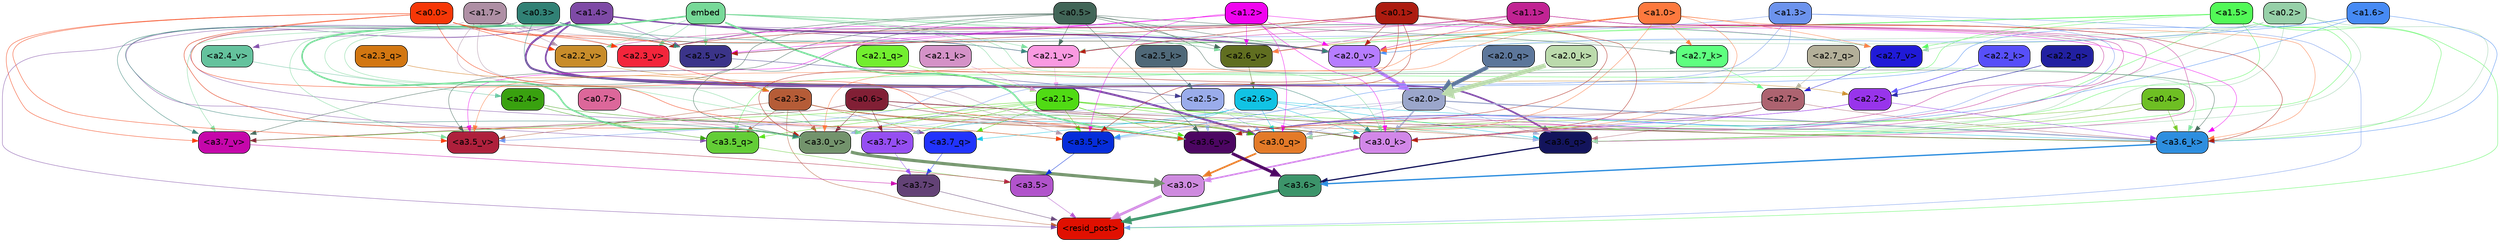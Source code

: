 strict digraph "" {
	graph [bgcolor=transparent,
		layout=dot,
		overlap=false,
		splines=true
	];
	"<a3.7>"	[color=black,
		fillcolor="#634276",
		fontname=Helvetica,
		shape=box,
		style="filled, rounded"];
	"<resid_post>"	[color=black,
		fillcolor="#e01001",
		fontname=Helvetica,
		shape=box,
		style="filled, rounded"];
	"<a3.7>" -> "<resid_post>"	[color="#634276",
		penwidth=0.6239100098609924];
	"<a3.6>"	[color=black,
		fillcolor="#3c946a",
		fontname=Helvetica,
		shape=box,
		style="filled, rounded"];
	"<a3.6>" -> "<resid_post>"	[color="#3c946a",
		penwidth=4.569062113761902];
	"<a3.5>"	[color=black,
		fillcolor="#b153cb",
		fontname=Helvetica,
		shape=box,
		style="filled, rounded"];
	"<a3.5>" -> "<resid_post>"	[color="#b153cb",
		penwidth=0.6];
	"<a3.0>"	[color=black,
		fillcolor="#ce8adf",
		fontname=Helvetica,
		shape=box,
		style="filled, rounded"];
	"<a3.0>" -> "<resid_post>"	[color="#ce8adf",
		penwidth=4.283544182777405];
	"<a2.3>"	[color=black,
		fillcolor="#b55c37",
		fontname=Helvetica,
		shape=box,
		style="filled, rounded"];
	"<a2.3>" -> "<resid_post>"	[color="#b55c37",
		penwidth=0.6];
	"<a3.7_q>"	[color=black,
		fillcolor="#2133fc",
		fontname=Helvetica,
		shape=box,
		style="filled, rounded"];
	"<a2.3>" -> "<a3.7_q>"	[color="#b55c37",
		penwidth=0.6];
	"<a3.6_q>"	[color=black,
		fillcolor="#13145c",
		fontname=Helvetica,
		shape=box,
		style="filled, rounded"];
	"<a2.3>" -> "<a3.6_q>"	[color="#b55c37",
		penwidth=0.6];
	"<a3.5_q>"	[color=black,
		fillcolor="#63cd36",
		fontname=Helvetica,
		shape=box,
		style="filled, rounded"];
	"<a2.3>" -> "<a3.5_q>"	[color="#b55c37",
		penwidth=0.6];
	"<a3.0_q>"	[color=black,
		fillcolor="#e37a28",
		fontname=Helvetica,
		shape=box,
		style="filled, rounded"];
	"<a2.3>" -> "<a3.0_q>"	[color="#b55c37",
		penwidth=0.6];
	"<a3.0_k>"	[color=black,
		fillcolor="#d287e8",
		fontname=Helvetica,
		shape=box,
		style="filled, rounded"];
	"<a2.3>" -> "<a3.0_k>"	[color="#b55c37",
		penwidth=0.6];
	"<a3.6_v>"	[color=black,
		fillcolor="#4c0662",
		fontname=Helvetica,
		shape=box,
		style="filled, rounded"];
	"<a2.3>" -> "<a3.6_v>"	[color="#b55c37",
		penwidth=0.6];
	"<a3.5_v>"	[color=black,
		fillcolor="#ae203c",
		fontname=Helvetica,
		shape=box,
		style="filled, rounded"];
	"<a2.3>" -> "<a3.5_v>"	[color="#b55c37",
		penwidth=0.6];
	"<a3.0_v>"	[color=black,
		fillcolor="#73936c",
		fontname=Helvetica,
		shape=box,
		style="filled, rounded"];
	"<a2.3>" -> "<a3.0_v>"	[color="#b55c37",
		penwidth=0.6];
	"<a1.5>"	[color=black,
		fillcolor="#52f957",
		fontname=Helvetica,
		shape=box,
		style="filled, rounded"];
	"<a1.5>" -> "<resid_post>"	[color="#52f957",
		penwidth=0.6];
	"<a1.5>" -> "<a3.6_q>"	[color="#52f957",
		penwidth=0.6];
	"<a1.5>" -> "<a3.5_q>"	[color="#52f957",
		penwidth=0.6];
	"<a1.5>" -> "<a3.0_q>"	[color="#52f957",
		penwidth=0.6];
	"<a3.6_k>"	[color=black,
		fillcolor="#2d8edf",
		fontname=Helvetica,
		shape=box,
		style="filled, rounded"];
	"<a1.5>" -> "<a3.6_k>"	[color="#52f957",
		penwidth=0.6];
	"<a1.5>" -> "<a3.0_k>"	[color="#52f957",
		penwidth=0.6];
	"<a2.7_v>"	[color=black,
		fillcolor="#201ad8",
		fontname=Helvetica,
		shape=box,
		style="filled, rounded"];
	"<a1.5>" -> "<a2.7_v>"	[color="#52f957",
		penwidth=0.6];
	"<a2.6_v>"	[color=black,
		fillcolor="#606e20",
		fontname=Helvetica,
		shape=box,
		style="filled, rounded"];
	"<a1.5>" -> "<a2.6_v>"	[color="#52f957",
		penwidth=0.6];
	"<a2.1_v>"	[color=black,
		fillcolor="#f99ae1",
		fontname=Helvetica,
		shape=box,
		style="filled, rounded"];
	"<a1.5>" -> "<a2.1_v>"	[color="#52f957",
		penwidth=0.6];
	"<a1.4>"	[color=black,
		fillcolor="#7e4aa6",
		fontname=Helvetica,
		shape=box,
		style="filled, rounded"];
	"<a1.4>" -> "<resid_post>"	[color="#7e4aa6",
		penwidth=0.6];
	"<a1.4>" -> "<a3.7_q>"	[color="#7e4aa6",
		penwidth=0.6];
	"<a1.4>" -> "<a3.6_q>"	[color="#7e4aa6",
		penwidth=2.7536282539367676];
	"<a1.4>" -> "<a3.5_q>"	[color="#7e4aa6",
		penwidth=0.6];
	"<a1.4>" -> "<a3.0_q>"	[color="#7e4aa6",
		penwidth=3.3369133472442627];
	"<a1.4>" -> "<a2.7_v>"	[color="#7e4aa6",
		penwidth=0.6];
	"<a1.4>" -> "<a2.6_v>"	[color="#7e4aa6",
		penwidth=0.6];
	"<a2.5_v>"	[color=black,
		fillcolor="#3b3489",
		fontname=Helvetica,
		shape=box,
		style="filled, rounded"];
	"<a1.4>" -> "<a2.5_v>"	[color="#7e4aa6",
		penwidth=0.6];
	"<a2.4_v>"	[color=black,
		fillcolor="#64c29d",
		fontname=Helvetica,
		shape=box,
		style="filled, rounded"];
	"<a1.4>" -> "<a2.4_v>"	[color="#7e4aa6",
		penwidth=0.6];
	"<a1.4>" -> "<a2.1_v>"	[color="#7e4aa6",
		penwidth=0.6];
	"<a2.0_v>"	[color=black,
		fillcolor="#b67dff",
		fontname=Helvetica,
		shape=box,
		style="filled, rounded"];
	"<a1.4>" -> "<a2.0_v>"	[color="#7e4aa6",
		penwidth=2.2818827629089355];
	"<a1.3>"	[color=black,
		fillcolor="#6c93ed",
		fontname=Helvetica,
		shape=box,
		style="filled, rounded"];
	"<a1.3>" -> "<resid_post>"	[color="#6c93ed",
		penwidth=0.6];
	"<a1.3>" -> "<a3.6_v>"	[color="#6c93ed",
		penwidth=0.6];
	"<a1.3>" -> "<a3.5_v>"	[color="#6c93ed",
		penwidth=0.6];
	"<a1.3>" -> "<a3.0_v>"	[color="#6c93ed",
		penwidth=0.6];
	"<a1.3>" -> "<a2.5_v>"	[color="#6c93ed",
		penwidth=0.6];
	"<a3.7_q>" -> "<a3.7>"	[color="#2133fc",
		penwidth=0.6];
	"<a3.6_q>" -> "<a3.6>"	[color="#13145c",
		penwidth=2.0344843566417694];
	"<a3.5_q>" -> "<a3.5>"	[color="#63cd36",
		penwidth=0.6];
	"<a3.0_q>" -> "<a3.0>"	[color="#e37a28",
		penwidth=2.863015294075012];
	"<a3.7_k>"	[color=black,
		fillcolor="#954ef1",
		fontname=Helvetica,
		shape=box,
		style="filled, rounded"];
	"<a3.7_k>" -> "<a3.7>"	[color="#954ef1",
		penwidth=0.6];
	"<a3.6_k>" -> "<a3.6>"	[color="#2d8edf",
		penwidth=2.1770318150520325];
	"<a3.5_k>"	[color=black,
		fillcolor="#062dda",
		fontname=Helvetica,
		shape=box,
		style="filled, rounded"];
	"<a3.5_k>" -> "<a3.5>"	[color="#062dda",
		penwidth=0.6];
	"<a3.0_k>" -> "<a3.0>"	[color="#d287e8",
		penwidth=2.6323853135108948];
	"<a3.7_v>"	[color=black,
		fillcolor="#c507aa",
		fontname=Helvetica,
		shape=box,
		style="filled, rounded"];
	"<a3.7_v>" -> "<a3.7>"	[color="#c507aa",
		penwidth=0.6];
	"<a3.6_v>" -> "<a3.6>"	[color="#4c0662",
		penwidth=4.972373723983765];
	"<a3.5_v>" -> "<a3.5>"	[color="#ae203c",
		penwidth=0.6];
	"<a3.0_v>" -> "<a3.0>"	[color="#73936c",
		penwidth=5.1638524532318115];
	"<a2.6>"	[color=black,
		fillcolor="#11c3e4",
		fontname=Helvetica,
		shape=box,
		style="filled, rounded"];
	"<a2.6>" -> "<a3.7_q>"	[color="#11c3e4",
		penwidth=0.6];
	"<a2.6>" -> "<a3.6_q>"	[color="#11c3e4",
		penwidth=0.6];
	"<a2.6>" -> "<a3.0_q>"	[color="#11c3e4",
		penwidth=0.6];
	"<a2.6>" -> "<a3.7_k>"	[color="#11c3e4",
		penwidth=0.6];
	"<a2.6>" -> "<a3.6_k>"	[color="#11c3e4",
		penwidth=0.6];
	"<a2.6>" -> "<a3.5_k>"	[color="#11c3e4",
		penwidth=0.6];
	"<a2.6>" -> "<a3.0_k>"	[color="#11c3e4",
		penwidth=0.6];
	"<a2.1>"	[color=black,
		fillcolor="#50db14",
		fontname=Helvetica,
		shape=box,
		style="filled, rounded"];
	"<a2.1>" -> "<a3.7_q>"	[color="#50db14",
		penwidth=0.6];
	"<a2.1>" -> "<a3.6_q>"	[color="#50db14",
		penwidth=0.6];
	"<a2.1>" -> "<a3.5_q>"	[color="#50db14",
		penwidth=0.6];
	"<a2.1>" -> "<a3.0_q>"	[color="#50db14",
		penwidth=0.6];
	"<a2.1>" -> "<a3.7_k>"	[color="#50db14",
		penwidth=0.6];
	"<a2.1>" -> "<a3.6_k>"	[color="#50db14",
		penwidth=0.6];
	"<a2.1>" -> "<a3.5_k>"	[color="#50db14",
		penwidth=0.6];
	"<a2.1>" -> "<a3.0_k>"	[color="#50db14",
		penwidth=0.6];
	"<a2.1>" -> "<a3.7_v>"	[color="#50db14",
		penwidth=0.6];
	"<a2.1>" -> "<a3.6_v>"	[color="#50db14",
		penwidth=0.6];
	"<a2.1>" -> "<a3.0_v>"	[color="#50db14",
		penwidth=0.6];
	"<a2.7>"	[color=black,
		fillcolor="#ad6370",
		fontname=Helvetica,
		shape=box,
		style="filled, rounded"];
	"<a2.7>" -> "<a3.6_q>"	[color="#ad6370",
		penwidth=0.6];
	"<a2.7>" -> "<a3.0_q>"	[color="#ad6370",
		penwidth=0.6];
	"<a2.7>" -> "<a3.6_k>"	[color="#ad6370",
		penwidth=0.6];
	"<a2.7>" -> "<a3.0_k>"	[color="#ad6370",
		penwidth=0.6];
	"<a2.7>" -> "<a3.6_v>"	[color="#ad6370",
		penwidth=0.6];
	"<a2.5>"	[color=black,
		fillcolor="#9aaceb",
		fontname=Helvetica,
		shape=box,
		style="filled, rounded"];
	"<a2.5>" -> "<a3.6_q>"	[color="#9aaceb",
		penwidth=0.6];
	"<a2.5>" -> "<a3.0_q>"	[color="#9aaceb",
		penwidth=0.6];
	"<a2.5>" -> "<a3.0_k>"	[color="#9aaceb",
		penwidth=0.6];
	"<a2.5>" -> "<a3.6_v>"	[color="#9aaceb",
		penwidth=0.6];
	"<a2.5>" -> "<a3.0_v>"	[color="#9aaceb",
		penwidth=0.6];
	"<a2.0>"	[color=black,
		fillcolor="#9ba6cb",
		fontname=Helvetica,
		shape=box,
		style="filled, rounded"];
	"<a2.0>" -> "<a3.6_q>"	[color="#9ba6cb",
		penwidth=0.6];
	"<a2.0>" -> "<a3.0_q>"	[color="#9ba6cb",
		penwidth=0.6];
	"<a2.0>" -> "<a3.7_k>"	[color="#9ba6cb",
		penwidth=0.6];
	"<a2.0>" -> "<a3.6_k>"	[color="#9ba6cb",
		penwidth=1.7047871947288513];
	"<a2.0>" -> "<a3.5_k>"	[color="#9ba6cb",
		penwidth=0.6];
	"<a2.0>" -> "<a3.0_k>"	[color="#9ba6cb",
		penwidth=2.239806979894638];
	"<a1.1>"	[color=black,
		fillcolor="#c12393",
		fontname=Helvetica,
		shape=box,
		style="filled, rounded"];
	"<a1.1>" -> "<a3.6_q>"	[color="#c12393",
		penwidth=0.6];
	"<a1.1>" -> "<a3.0_q>"	[color="#c12393",
		penwidth=0.6];
	"<a1.1>" -> "<a3.0_k>"	[color="#c12393",
		penwidth=0.6];
	"<a1.1>" -> "<a3.6_v>"	[color="#c12393",
		penwidth=0.6];
	"<a1.1>" -> "<a2.6_v>"	[color="#c12393",
		penwidth=0.6];
	"<a2.2_v>"	[color=black,
		fillcolor="#c88c2a",
		fontname=Helvetica,
		shape=box,
		style="filled, rounded"];
	"<a1.1>" -> "<a2.2_v>"	[color="#c12393",
		penwidth=0.6];
	"<a1.1>" -> "<a2.1_v>"	[color="#c12393",
		penwidth=0.6];
	"<a1.1>" -> "<a2.0_v>"	[color="#c12393",
		penwidth=0.6];
	"<a0.4>"	[color=black,
		fillcolor="#6ebf23",
		fontname=Helvetica,
		shape=box,
		style="filled, rounded"];
	"<a0.4>" -> "<a3.6_q>"	[color="#6ebf23",
		penwidth=0.6];
	"<a0.4>" -> "<a3.0_q>"	[color="#6ebf23",
		penwidth=0.6];
	"<a0.4>" -> "<a3.6_k>"	[color="#6ebf23",
		penwidth=0.6];
	"<a0.2>"	[color=black,
		fillcolor="#96d0a8",
		fontname=Helvetica,
		shape=box,
		style="filled, rounded"];
	"<a0.2>" -> "<a3.6_q>"	[color="#96d0a8",
		penwidth=0.6];
	"<a0.2>" -> "<a3.0_q>"	[color="#96d0a8",
		penwidth=0.6];
	"<a0.2>" -> "<a3.6_k>"	[color="#96d0a8",
		penwidth=0.6];
	"<a0.2>" -> "<a3.0_k>"	[color="#96d0a8",
		penwidth=0.6];
	"<a0.2>" -> "<a2.7_v>"	[color="#96d0a8",
		penwidth=0.6];
	"<a0.2>" -> "<a2.1_v>"	[color="#96d0a8",
		penwidth=0.6];
	"<a0.2>" -> "<a2.0_v>"	[color="#96d0a8",
		penwidth=0.6];
	"<a2.4>"	[color=black,
		fillcolor="#39a10f",
		fontname=Helvetica,
		shape=box,
		style="filled, rounded"];
	"<a2.4>" -> "<a3.5_q>"	[color="#39a10f",
		penwidth=0.6];
	"<a2.4>" -> "<a3.0_q>"	[color="#39a10f",
		penwidth=0.6];
	"<a1.2>"	[color=black,
		fillcolor="#f003ef",
		fontname=Helvetica,
		shape=box,
		style="filled, rounded"];
	"<a1.2>" -> "<a3.0_q>"	[color="#f003ef",
		penwidth=0.6];
	"<a1.2>" -> "<a3.6_k>"	[color="#f003ef",
		penwidth=0.6];
	"<a1.2>" -> "<a3.5_k>"	[color="#f003ef",
		penwidth=0.6];
	"<a1.2>" -> "<a3.0_k>"	[color="#f003ef",
		penwidth=0.6];
	"<a1.2>" -> "<a3.5_v>"	[color="#f003ef",
		penwidth=0.6];
	"<a1.2>" -> "<a2.6_v>"	[color="#f003ef",
		penwidth=0.6];
	"<a1.2>" -> "<a2.5_v>"	[color="#f003ef",
		penwidth=0.6];
	"<a2.3_v>"	[color=black,
		fillcolor="#f3253b",
		fontname=Helvetica,
		shape=box,
		style="filled, rounded"];
	"<a1.2>" -> "<a2.3_v>"	[color="#f003ef",
		penwidth=0.6];
	"<a1.2>" -> "<a2.0_v>"	[color="#f003ef",
		penwidth=0.6];
	"<a1.7>"	[color=black,
		fillcolor="#ae8fa4",
		fontname=Helvetica,
		shape=box,
		style="filled, rounded"];
	"<a1.7>" -> "<a3.7_k>"	[color="#ae8fa4",
		penwidth=0.6];
	"<a1.7>" -> "<a3.5_k>"	[color="#ae8fa4",
		penwidth=0.6];
	"<a1.7>" -> "<a3.6_v>"	[color="#ae8fa4",
		penwidth=0.6];
	"<a1.7>" -> "<a2.5_v>"	[color="#ae8fa4",
		penwidth=0.6];
	"<a1.7>" -> "<a2.3_v>"	[color="#ae8fa4",
		penwidth=0.6];
	"<a1.7>" -> "<a2.2_v>"	[color="#ae8fa4",
		penwidth=0.6];
	"<a0.7>"	[color=black,
		fillcolor="#dc679a",
		fontname=Helvetica,
		shape=box,
		style="filled, rounded"];
	"<a0.7>" -> "<a3.7_k>"	[color="#dc679a",
		penwidth=0.6];
	"<a0.7>" -> "<a3.0_v>"	[color="#dc679a",
		penwidth=0.6];
	"<a0.6>"	[color=black,
		fillcolor="#811f35",
		fontname=Helvetica,
		shape=box,
		style="filled, rounded"];
	"<a0.6>" -> "<a3.7_k>"	[color="#811f35",
		penwidth=0.6];
	"<a0.6>" -> "<a3.6_k>"	[color="#811f35",
		penwidth=0.6];
	"<a0.6>" -> "<a3.0_k>"	[color="#811f35",
		penwidth=0.6];
	"<a0.6>" -> "<a3.7_v>"	[color="#811f35",
		penwidth=0.6];
	"<a0.6>" -> "<a3.6_v>"	[color="#811f35",
		penwidth=0.6];
	"<a0.6>" -> "<a3.0_v>"	[color="#811f35",
		penwidth=0.6];
	embed	[color=black,
		fillcolor="#77d998",
		fontname=Helvetica,
		shape=box,
		style="filled, rounded"];
	embed -> "<a3.7_k>"	[color="#77d998",
		penwidth=0.6];
	embed -> "<a3.6_k>"	[color="#77d998",
		penwidth=0.6];
	embed -> "<a3.5_k>"	[color="#77d998",
		penwidth=0.6];
	embed -> "<a3.0_k>"	[color="#77d998",
		penwidth=0.6];
	embed -> "<a3.7_v>"	[color="#77d998",
		penwidth=0.6];
	embed -> "<a3.6_v>"	[color="#77d998",
		penwidth=2.7369276881217957];
	embed -> "<a3.5_v>"	[color="#77d998",
		penwidth=0.6];
	embed -> "<a3.0_v>"	[color="#77d998",
		penwidth=2.5778204202651978];
	embed -> "<a2.7_v>"	[color="#77d998",
		penwidth=0.6];
	embed -> "<a2.6_v>"	[color="#77d998",
		penwidth=0.6];
	embed -> "<a2.5_v>"	[color="#77d998",
		penwidth=0.6];
	embed -> "<a2.3_v>"	[color="#77d998",
		penwidth=0.6];
	embed -> "<a2.2_v>"	[color="#77d998",
		penwidth=0.6175012588500977];
	embed -> "<a2.1_v>"	[color="#77d998",
		penwidth=0.6];
	embed -> "<a2.0_v>"	[color="#77d998",
		penwidth=0.6];
	"<a2.2>"	[color=black,
		fillcolor="#9834eb",
		fontname=Helvetica,
		shape=box,
		style="filled, rounded"];
	"<a2.2>" -> "<a3.6_k>"	[color="#9834eb",
		penwidth=0.6];
	"<a2.2>" -> "<a3.0_k>"	[color="#9834eb",
		penwidth=0.6];
	"<a2.2>" -> "<a3.6_v>"	[color="#9834eb",
		penwidth=0.6];
	"<a1.6>"	[color=black,
		fillcolor="#468af4",
		fontname=Helvetica,
		shape=box,
		style="filled, rounded"];
	"<a1.6>" -> "<a3.6_k>"	[color="#468af4",
		penwidth=0.6];
	"<a1.6>" -> "<a3.5_k>"	[color="#468af4",
		penwidth=0.6];
	"<a1.6>" -> "<a3.6_v>"	[color="#468af4",
		penwidth=0.6];
	"<a1.6>" -> "<a2.0_v>"	[color="#468af4",
		penwidth=0.6];
	"<a1.0>"	[color=black,
		fillcolor="#fd793e",
		fontname=Helvetica,
		shape=box,
		style="filled, rounded"];
	"<a1.0>" -> "<a3.6_k>"	[color="#fd793e",
		penwidth=0.6];
	"<a1.0>" -> "<a3.0_k>"	[color="#fd793e",
		penwidth=0.6];
	"<a1.0>" -> "<a3.6_v>"	[color="#fd793e",
		penwidth=0.6];
	"<a1.0>" -> "<a3.5_v>"	[color="#fd793e",
		penwidth=0.6];
	"<a1.0>" -> "<a3.0_v>"	[color="#fd793e",
		penwidth=0.6];
	"<a2.7_k>"	[color=black,
		fillcolor="#5eff7f",
		fontname=Helvetica,
		shape=box,
		style="filled, rounded"];
	"<a1.0>" -> "<a2.7_k>"	[color="#fd793e",
		penwidth=0.6];
	"<a1.0>" -> "<a2.7_v>"	[color="#fd793e",
		penwidth=0.6];
	"<a1.0>" -> "<a2.6_v>"	[color="#fd793e",
		penwidth=0.6];
	"<a1.0>" -> "<a2.0_v>"	[color="#fd793e",
		penwidth=1.2978954315185547];
	"<a0.5>"	[color=black,
		fillcolor="#416557",
		fontname=Helvetica,
		shape=box,
		style="filled, rounded"];
	"<a0.5>" -> "<a3.6_k>"	[color="#416557",
		penwidth=0.6];
	"<a0.5>" -> "<a3.7_v>"	[color="#416557",
		penwidth=0.6];
	"<a0.5>" -> "<a3.6_v>"	[color="#416557",
		penwidth=0.6];
	"<a0.5>" -> "<a3.5_v>"	[color="#416557",
		penwidth=0.6];
	"<a0.5>" -> "<a3.0_v>"	[color="#416557",
		penwidth=0.6];
	"<a0.5>" -> "<a2.7_k>"	[color="#416557",
		penwidth=0.6];
	"<a0.5>" -> "<a2.6_v>"	[color="#416557",
		penwidth=0.6];
	"<a0.5>" -> "<a2.3_v>"	[color="#416557",
		penwidth=0.6];
	"<a0.5>" -> "<a2.1_v>"	[color="#416557",
		penwidth=0.6];
	"<a0.5>" -> "<a2.0_v>"	[color="#416557",
		penwidth=0.6];
	"<a0.1>"	[color=black,
		fillcolor="#ad1c10",
		fontname=Helvetica,
		shape=box,
		style="filled, rounded"];
	"<a0.1>" -> "<a3.6_k>"	[color="#ad1c10",
		penwidth=0.6];
	"<a0.1>" -> "<a3.5_k>"	[color="#ad1c10",
		penwidth=0.6];
	"<a0.1>" -> "<a3.0_k>"	[color="#ad1c10",
		penwidth=0.6];
	"<a0.1>" -> "<a3.6_v>"	[color="#ad1c10",
		penwidth=0.6];
	"<a0.1>" -> "<a3.0_v>"	[color="#ad1c10",
		penwidth=0.6];
	"<a0.1>" -> "<a2.5_v>"	[color="#ad1c10",
		penwidth=0.6];
	"<a0.1>" -> "<a2.3_v>"	[color="#ad1c10",
		penwidth=0.6];
	"<a0.1>" -> "<a2.1_v>"	[color="#ad1c10",
		penwidth=0.6];
	"<a0.1>" -> "<a2.0_v>"	[color="#ad1c10",
		penwidth=0.6];
	"<a0.0>"	[color=black,
		fillcolor="#f63707",
		fontname=Helvetica,
		shape=box,
		style="filled, rounded"];
	"<a0.0>" -> "<a3.5_k>"	[color="#f63707",
		penwidth=0.6];
	"<a0.0>" -> "<a3.7_v>"	[color="#f63707",
		penwidth=0.6];
	"<a0.0>" -> "<a3.6_v>"	[color="#f63707",
		penwidth=0.6];
	"<a0.0>" -> "<a3.5_v>"	[color="#f63707",
		penwidth=0.6];
	"<a0.0>" -> "<a3.0_v>"	[color="#f63707",
		penwidth=0.6];
	"<a0.0>" -> "<a2.5_v>"	[color="#f63707",
		penwidth=0.6];
	"<a0.0>" -> "<a2.3_v>"	[color="#f63707",
		penwidth=0.6];
	"<a0.0>" -> "<a2.2_v>"	[color="#f63707",
		penwidth=0.6];
	"<a0.0>" -> "<a2.0_v>"	[color="#f63707",
		penwidth=0.6];
	"<a0.3>"	[color=black,
		fillcolor="#318175",
		fontname=Helvetica,
		shape=box,
		style="filled, rounded"];
	"<a0.3>" -> "<a3.0_k>"	[color="#318175",
		penwidth=0.6];
	"<a0.3>" -> "<a3.7_v>"	[color="#318175",
		penwidth=0.6];
	"<a0.3>" -> "<a3.0_v>"	[color="#318175",
		penwidth=0.6];
	"<a0.3>" -> "<a2.5_v>"	[color="#318175",
		penwidth=0.6];
	"<a0.3>" -> "<a2.1_v>"	[color="#318175",
		penwidth=0.6];
	"<a0.3>" -> "<a2.0_v>"	[color="#318175",
		penwidth=0.6];
	"<a2.7_q>"	[color=black,
		fillcolor="#b3af99",
		fontname=Helvetica,
		shape=box,
		style="filled, rounded"];
	"<a2.7_q>" -> "<a2.7>"	[color="#b3af99",
		penwidth=0.6];
	"<a2.3_q>"	[color=black,
		fillcolor="#d27611",
		fontname=Helvetica,
		shape=box,
		style="filled, rounded"];
	"<a2.3_q>" -> "<a2.3>"	[color="#d27611",
		penwidth=0.6];
	"<a2.2_q>"	[color=black,
		fillcolor="#2220a1",
		fontname=Helvetica,
		shape=box,
		style="filled, rounded"];
	"<a2.2_q>" -> "<a2.2>"	[color="#2220a1",
		penwidth=0.7441773414611816];
	"<a2.1_q>"	[color=black,
		fillcolor="#72ee2f",
		fontname=Helvetica,
		shape=box,
		style="filled, rounded"];
	"<a2.1_q>" -> "<a2.1>"	[color="#72ee2f",
		penwidth=0.6];
	"<a2.0_q>"	[color=black,
		fillcolor="#5c769a",
		fontname=Helvetica,
		shape=box,
		style="filled, rounded"];
	"<a2.0_q>" -> "<a2.0>"	[color="#5c769a",
		penwidth=6.422367453575134];
	"<a2.7_k>" -> "<a2.7>"	[color="#5eff7f",
		penwidth=0.6];
	"<a2.5_k>"	[color=black,
		fillcolor="#4f6878",
		fontname=Helvetica,
		shape=box,
		style="filled, rounded"];
	"<a2.5_k>" -> "<a2.5>"	[color="#4f6878",
		penwidth=0.6];
	"<a2.2_k>"	[color=black,
		fillcolor="#574ff9",
		fontname=Helvetica,
		shape=box,
		style="filled, rounded"];
	"<a2.2_k>" -> "<a2.2>"	[color="#574ff9",
		penwidth=0.8810110092163086];
	"<a2.1_k>"	[color=black,
		fillcolor="#d492c7",
		fontname=Helvetica,
		shape=box,
		style="filled, rounded"];
	"<a2.1_k>" -> "<a2.1>"	[color="#d492c7",
		penwidth=0.6];
	"<a2.0_k>"	[color=black,
		fillcolor="#bbdaac",
		fontname=Helvetica,
		shape=box,
		style="filled, rounded"];
	"<a2.0_k>" -> "<a2.0>"	[color="#bbdaac",
		penwidth=7.398894429206848];
	"<a2.7_v>" -> "<a2.7>"	[color="#201ad8",
		penwidth=0.6];
	"<a2.6_v>" -> "<a2.6>"	[color="#606e20",
		penwidth=0.6];
	"<a2.5_v>" -> "<a2.5>"	[color="#3b3489",
		penwidth=0.6];
	"<a2.4_v>" -> "<a2.4>"	[color="#64c29d",
		penwidth=0.6];
	"<a2.3_v>" -> "<a2.3>"	[color="#f3253b",
		penwidth=0.6];
	"<a2.2_v>" -> "<a2.2>"	[color="#c88c2a",
		penwidth=0.6];
	"<a2.1_v>" -> "<a2.1>"	[color="#f99ae1",
		penwidth=0.6];
	"<a2.0_v>" -> "<a2.0>"	[color="#b67dff",
		penwidth=5.395828627049923];
}
